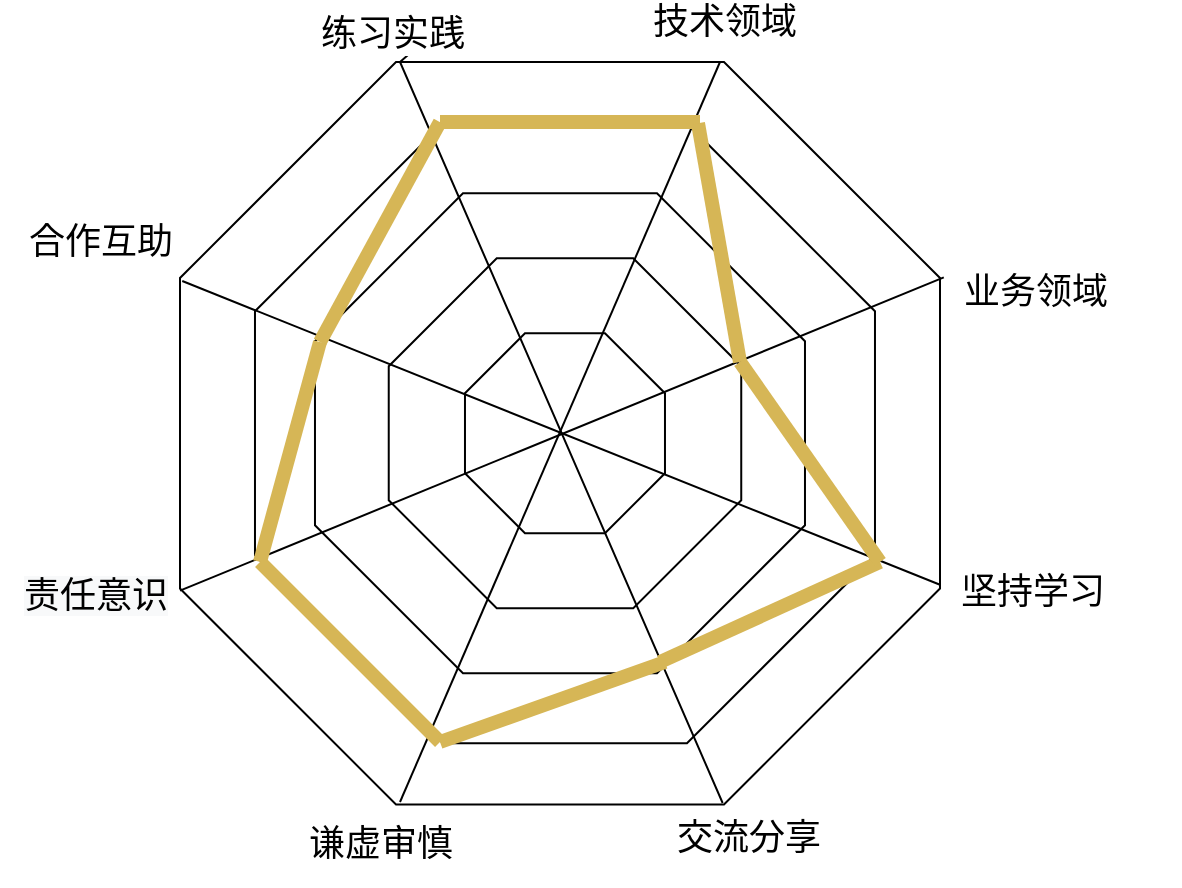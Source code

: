 <mxfile version="20.2.6" type="github"><diagram id="645jCkHk1hnxFLEwuTWf" name="第 1 页"><mxGraphModel dx="1281" dy="606" grid="1" gridSize="10" guides="1" tooltips="1" connect="1" arrows="1" fold="1" page="1" pageScale="1" pageWidth="827" pageHeight="1169" math="0" shadow="0"><root><mxCell id="0"/><mxCell id="1" parent="0"/><mxCell id="P6c_PePRCjZ2rNfxI1L1-8" value="" style="whiteSpace=wrap;html=1;shape=mxgraph.basic.octagon2;align=center;verticalAlign=middle;dx=15;labelBackgroundColor=default;fontSize=10;fontColor=default;strokeWidth=1;fillColor=none;" parent="1" vertex="1"><mxGeometry x="332.49" y="315.62" width="100" height="100" as="geometry"/></mxCell><mxCell id="P6c_PePRCjZ2rNfxI1L1-13" value="" style="whiteSpace=wrap;html=1;shape=mxgraph.basic.octagon2;align=center;verticalAlign=middle;dx=27;labelBackgroundColor=default;fontSize=10;fontColor=default;strokeWidth=1;fillColor=none;" parent="1" vertex="1"><mxGeometry x="294.37" y="278.12" width="176.25" height="175" as="geometry"/></mxCell><mxCell id="P6c_PePRCjZ2rNfxI1L1-17" value="" style="whiteSpace=wrap;html=1;shape=mxgraph.basic.octagon2;align=center;verticalAlign=middle;dx=37;labelBackgroundColor=default;fontSize=10;fontColor=default;strokeWidth=1;fillColor=none;" parent="1" vertex="1"><mxGeometry x="257.49" y="245.62" width="245" height="240" as="geometry"/></mxCell><mxCell id="P6c_PePRCjZ2rNfxI1L1-22" value="" style="whiteSpace=wrap;html=1;shape=mxgraph.basic.octagon2;align=center;verticalAlign=middle;dx=47;labelBackgroundColor=default;fontSize=10;fontColor=default;strokeWidth=1;fillColor=none;" parent="1" vertex="1"><mxGeometry x="227.49" y="210.62" width="310" height="310" as="geometry"/></mxCell><mxCell id="P6c_PePRCjZ2rNfxI1L1-23" value="" style="whiteSpace=wrap;html=1;shape=mxgraph.basic.octagon2;align=center;verticalAlign=middle;dx=54;labelBackgroundColor=default;fontSize=10;fontColor=default;strokeWidth=1;fillColor=none;" parent="1" vertex="1"><mxGeometry x="190" y="180" width="380" height="371.25" as="geometry"/></mxCell><mxCell id="P6c_PePRCjZ2rNfxI1L1-25" value="" style="endArrow=none;html=1;rounded=0;fontSize=10;fontColor=default;" parent="1" edge="1"><mxGeometry width="50" height="50" relative="1" as="geometry"><mxPoint x="300" y="550" as="sourcePoint"/><mxPoint x="460" y="180" as="targetPoint"/></mxGeometry></mxCell><mxCell id="P6c_PePRCjZ2rNfxI1L1-30" value="&lt;span style=&quot;font-size: 18px;&quot;&gt;技术领域&lt;/span&gt;" style="edgeLabel;html=1;align=center;verticalAlign=middle;resizable=0;points=[];fontSize=10;fontColor=default;" parent="P6c_PePRCjZ2rNfxI1L1-25" vertex="1" connectable="0"><mxGeometry x="0.946" y="1" relative="1" as="geometry"><mxPoint x="7" y="-30" as="offset"/></mxGeometry></mxCell><mxCell id="P6c_PePRCjZ2rNfxI1L1-27" value="" style="endArrow=none;html=1;rounded=0;fontSize=10;fontColor=default;entryX=0.714;entryY=0.998;entryDx=0;entryDy=0;entryPerimeter=0;exitX=0.303;exitY=-0.012;exitDx=0;exitDy=0;exitPerimeter=0;" parent="1" source="P6c_PePRCjZ2rNfxI1L1-23" target="P6c_PePRCjZ2rNfxI1L1-23" edge="1"><mxGeometry width="50" height="50" relative="1" as="geometry"><mxPoint x="300" y="190" as="sourcePoint"/><mxPoint x="150" y="130" as="targetPoint"/><Array as="points"><mxPoint x="300" y="180"/></Array></mxGeometry></mxCell><mxCell id="P6c_PePRCjZ2rNfxI1L1-34" value="交流分享" style="edgeLabel;html=1;align=center;verticalAlign=middle;resizable=0;points=[];fontSize=18;fontColor=default;" parent="P6c_PePRCjZ2rNfxI1L1-27" vertex="1" connectable="0"><mxGeometry x="0.903" y="3" relative="1" as="geometry"><mxPoint x="18" y="37" as="offset"/></mxGeometry></mxCell><mxCell id="P6c_PePRCjZ2rNfxI1L1-28" value="" style="endArrow=none;html=1;rounded=0;fontSize=10;fontColor=default;entryX=0.003;entryY=0.295;entryDx=0;entryDy=0;entryPerimeter=0;exitX=1;exitY=0.704;exitDx=0;exitDy=0;exitPerimeter=0;" parent="1" source="P6c_PePRCjZ2rNfxI1L1-23" target="P6c_PePRCjZ2rNfxI1L1-23" edge="1"><mxGeometry width="50" height="50" relative="1" as="geometry"><mxPoint x="80" y="350" as="sourcePoint"/><mxPoint x="130" y="300" as="targetPoint"/></mxGeometry></mxCell><mxCell id="P6c_PePRCjZ2rNfxI1L1-32" value="练习实践" style="edgeLabel;html=1;align=center;verticalAlign=middle;resizable=0;points=[];fontSize=18;fontColor=default;" parent="P6c_PePRCjZ2rNfxI1L1-28" vertex="1" connectable="0"><mxGeometry x="-0.907" relative="1" as="geometry"><mxPoint x="-257" y="-269" as="offset"/></mxGeometry></mxCell><mxCell id="P6c_PePRCjZ2rNfxI1L1-33" value="&lt;div data-docx-has-block-data=&quot;false&quot; data-page-id=&quot;doxcnQdCXvZ0vRnd8nqQNiRFhAg&quot;&gt;&lt;div class=&quot;old-record-id-doxcnygOqmIggUUCOYvlCqGWU4b&quot; style=&quot;&quot;&gt;坚持学习&lt;/div&gt;&lt;/div&gt;&lt;span class=&quot;lark-record-clipboard&quot; data-lark-record-format=&quot;docx/text&quot; data-lark-record-data=&quot;{&amp;quot;rootId&amp;quot;:&amp;quot;doxcnQdCXvZ0vRnd8nqQNiRFhAg&amp;quot;,&amp;quot;text&amp;quot;:{&amp;quot;initialAttributedTexts&amp;quot;:{&amp;quot;text&amp;quot;:{&amp;quot;0&amp;quot;:&amp;quot;坚持学习&amp;quot;},&amp;quot;attribs&amp;quot;:{&amp;quot;0&amp;quot;:&amp;quot;*0+4&amp;quot;}},&amp;quot;apool&amp;quot;:{&amp;quot;numToAttrib&amp;quot;:{&amp;quot;0&amp;quot;:[&amp;quot;author&amp;quot;,&amp;quot;7111135479239540737&amp;quot;]},&amp;quot;nextNum&amp;quot;:1}},&amp;quot;type&amp;quot;:&amp;quot;text&amp;quot;,&amp;quot;referenceRecordMap&amp;quot;:{},&amp;quot;extra&amp;quot;:{&amp;quot;mention_page_title&amp;quot;:{},&amp;quot;external_mention_url&amp;quot;:{}},&amp;quot;isCut&amp;quot;:false}&quot;&gt;&lt;/span&gt;" style="edgeLabel;html=1;align=center;verticalAlign=middle;resizable=0;points=[];fontSize=18;fontColor=default;" parent="P6c_PePRCjZ2rNfxI1L1-28" vertex="1" connectable="0"><mxGeometry x="-0.891" relative="1" as="geometry"><mxPoint x="66" y="12" as="offset"/></mxGeometry></mxCell><mxCell id="P6c_PePRCjZ2rNfxI1L1-29" value="" style="endArrow=none;html=1;rounded=0;fontSize=10;fontColor=default;entryX=0;entryY=0.712;entryDx=0;entryDy=0;entryPerimeter=0;exitX=1.005;exitY=0.29;exitDx=0;exitDy=0;exitPerimeter=0;" parent="1" source="P6c_PePRCjZ2rNfxI1L1-23" target="P6c_PePRCjZ2rNfxI1L1-23" edge="1"><mxGeometry width="50" height="50" relative="1" as="geometry"><mxPoint x="570" y="290" as="sourcePoint"/><mxPoint x="190" y="435.62" as="targetPoint"/></mxGeometry></mxCell><mxCell id="P6c_PePRCjZ2rNfxI1L1-31" value="&lt;div style=&quot;text-align: center;&quot;&gt;&lt;span style=&quot;background-color: rgb(255, 255, 255);&quot;&gt;业务领域&lt;/span&gt;&lt;/div&gt;" style="text;whiteSpace=wrap;html=1;fontSize=18;fontColor=default;" parent="1" vertex="1"><mxGeometry x="580" y="278.12" width="110" height="50" as="geometry"/></mxCell><mxCell id="P6c_PePRCjZ2rNfxI1L1-35" value="合作互助" style="text;html=1;align=center;verticalAlign=middle;resizable=0;points=[];autosize=1;strokeColor=none;fillColor=none;fontSize=18;fontColor=default;" parent="1" vertex="1"><mxGeometry x="100" y="250" width="100" height="40" as="geometry"/></mxCell><mxCell id="P6c_PePRCjZ2rNfxI1L1-40" value="谦虚审慎" style="text;html=1;align=center;verticalAlign=middle;resizable=0;points=[];autosize=1;strokeColor=none;fillColor=none;fontSize=18;fontColor=default;" parent="1" vertex="1"><mxGeometry x="240" y="551.25" width="100" height="40" as="geometry"/></mxCell><mxCell id="P6c_PePRCjZ2rNfxI1L1-41" value="&lt;span style=&quot;color: rgb(0, 0, 0); font-family: Helvetica; font-size: 18px; font-style: normal; font-variant-ligatures: normal; font-variant-caps: normal; font-weight: 400; letter-spacing: normal; orphans: 2; text-align: center; text-indent: 0px; text-transform: none; widows: 2; word-spacing: 0px; -webkit-text-stroke-width: 0px; background-color: rgb(248, 249, 250); text-decoration-thickness: initial; text-decoration-style: initial; text-decoration-color: initial; float: none; display: inline !important;&quot;&gt;责任意识&lt;/span&gt;" style="text;whiteSpace=wrap;html=1;fontSize=18;fontColor=default;" parent="1" vertex="1"><mxGeometry x="110" y="430" width="110" height="50" as="geometry"/></mxCell><mxCell id="P6c_PePRCjZ2rNfxI1L1-44" value="" style="endArrow=none;html=1;rounded=0;fontSize=18;fontColor=default;strokeWidth=7;fillColor=#fff2cc;strokeColor=#d6b656;" parent="1" edge="1"><mxGeometry width="50" height="50" relative="1" as="geometry"><mxPoint x="450" y="210" as="sourcePoint"/><mxPoint x="320" y="210" as="targetPoint"/></mxGeometry></mxCell><mxCell id="P6c_PePRCjZ2rNfxI1L1-45" value="" style="endArrow=none;html=1;rounded=0;fontSize=18;fontColor=default;strokeWidth=7;fillColor=#fff2cc;strokeColor=#d6b656;entryX=0.342;entryY=0.081;entryDx=0;entryDy=0;entryPerimeter=0;" parent="1" target="P6c_PePRCjZ2rNfxI1L1-23" edge="1"><mxGeometry width="50" height="50" relative="1" as="geometry"><mxPoint x="260" y="320" as="sourcePoint"/><mxPoint x="320" y="220" as="targetPoint"/></mxGeometry></mxCell><mxCell id="P6c_PePRCjZ2rNfxI1L1-46" value="" style="endArrow=none;html=1;rounded=0;fontSize=18;fontColor=default;strokeWidth=7;fillColor=#fff2cc;strokeColor=#d6b656;" parent="1" edge="1"><mxGeometry width="50" height="50" relative="1" as="geometry"><mxPoint x="230" y="430" as="sourcePoint"/><mxPoint x="260" y="320" as="targetPoint"/></mxGeometry></mxCell><mxCell id="P6c_PePRCjZ2rNfxI1L1-47" value="" style="endArrow=none;html=1;rounded=0;fontSize=18;fontColor=default;strokeWidth=7;fillColor=#fff2cc;strokeColor=#d6b656;" parent="1" edge="1"><mxGeometry width="50" height="50" relative="1" as="geometry"><mxPoint x="230" y="430" as="sourcePoint"/><mxPoint x="320" y="520" as="targetPoint"/></mxGeometry></mxCell><mxCell id="P6c_PePRCjZ2rNfxI1L1-48" value="" style="endArrow=none;html=1;rounded=0;fontSize=18;fontColor=default;strokeWidth=7;fillColor=#fff2cc;strokeColor=#d6b656;" parent="1" edge="1"><mxGeometry width="50" height="50" relative="1" as="geometry"><mxPoint x="320" y="520" as="sourcePoint"/><mxPoint x="432.49" y="480" as="targetPoint"/></mxGeometry></mxCell><mxCell id="P6c_PePRCjZ2rNfxI1L1-49" value="" style="endArrow=none;html=1;rounded=0;fontSize=18;fontColor=default;strokeWidth=7;fillColor=#fff2cc;strokeColor=#d6b656;" parent="1" edge="1"><mxGeometry width="50" height="50" relative="1" as="geometry"><mxPoint x="430" y="480" as="sourcePoint"/><mxPoint x="540" y="430" as="targetPoint"/></mxGeometry></mxCell><mxCell id="P6c_PePRCjZ2rNfxI1L1-50" value="" style="endArrow=none;html=1;rounded=0;fontSize=18;fontColor=default;strokeWidth=7;fillColor=#fff2cc;strokeColor=#d6b656;" parent="1" edge="1"><mxGeometry width="50" height="50" relative="1" as="geometry"><mxPoint x="470" y="330" as="sourcePoint"/><mxPoint x="449" y="210.62" as="targetPoint"/></mxGeometry></mxCell><mxCell id="P6c_PePRCjZ2rNfxI1L1-51" value="" style="endArrow=none;html=1;rounded=0;fontSize=18;fontColor=default;strokeWidth=7;fillColor=#fff2cc;strokeColor=#d6b656;" parent="1" edge="1"><mxGeometry width="50" height="50" relative="1" as="geometry"><mxPoint x="470" y="330" as="sourcePoint"/><mxPoint x="540" y="430" as="targetPoint"/></mxGeometry></mxCell></root></mxGraphModel></diagram></mxfile>